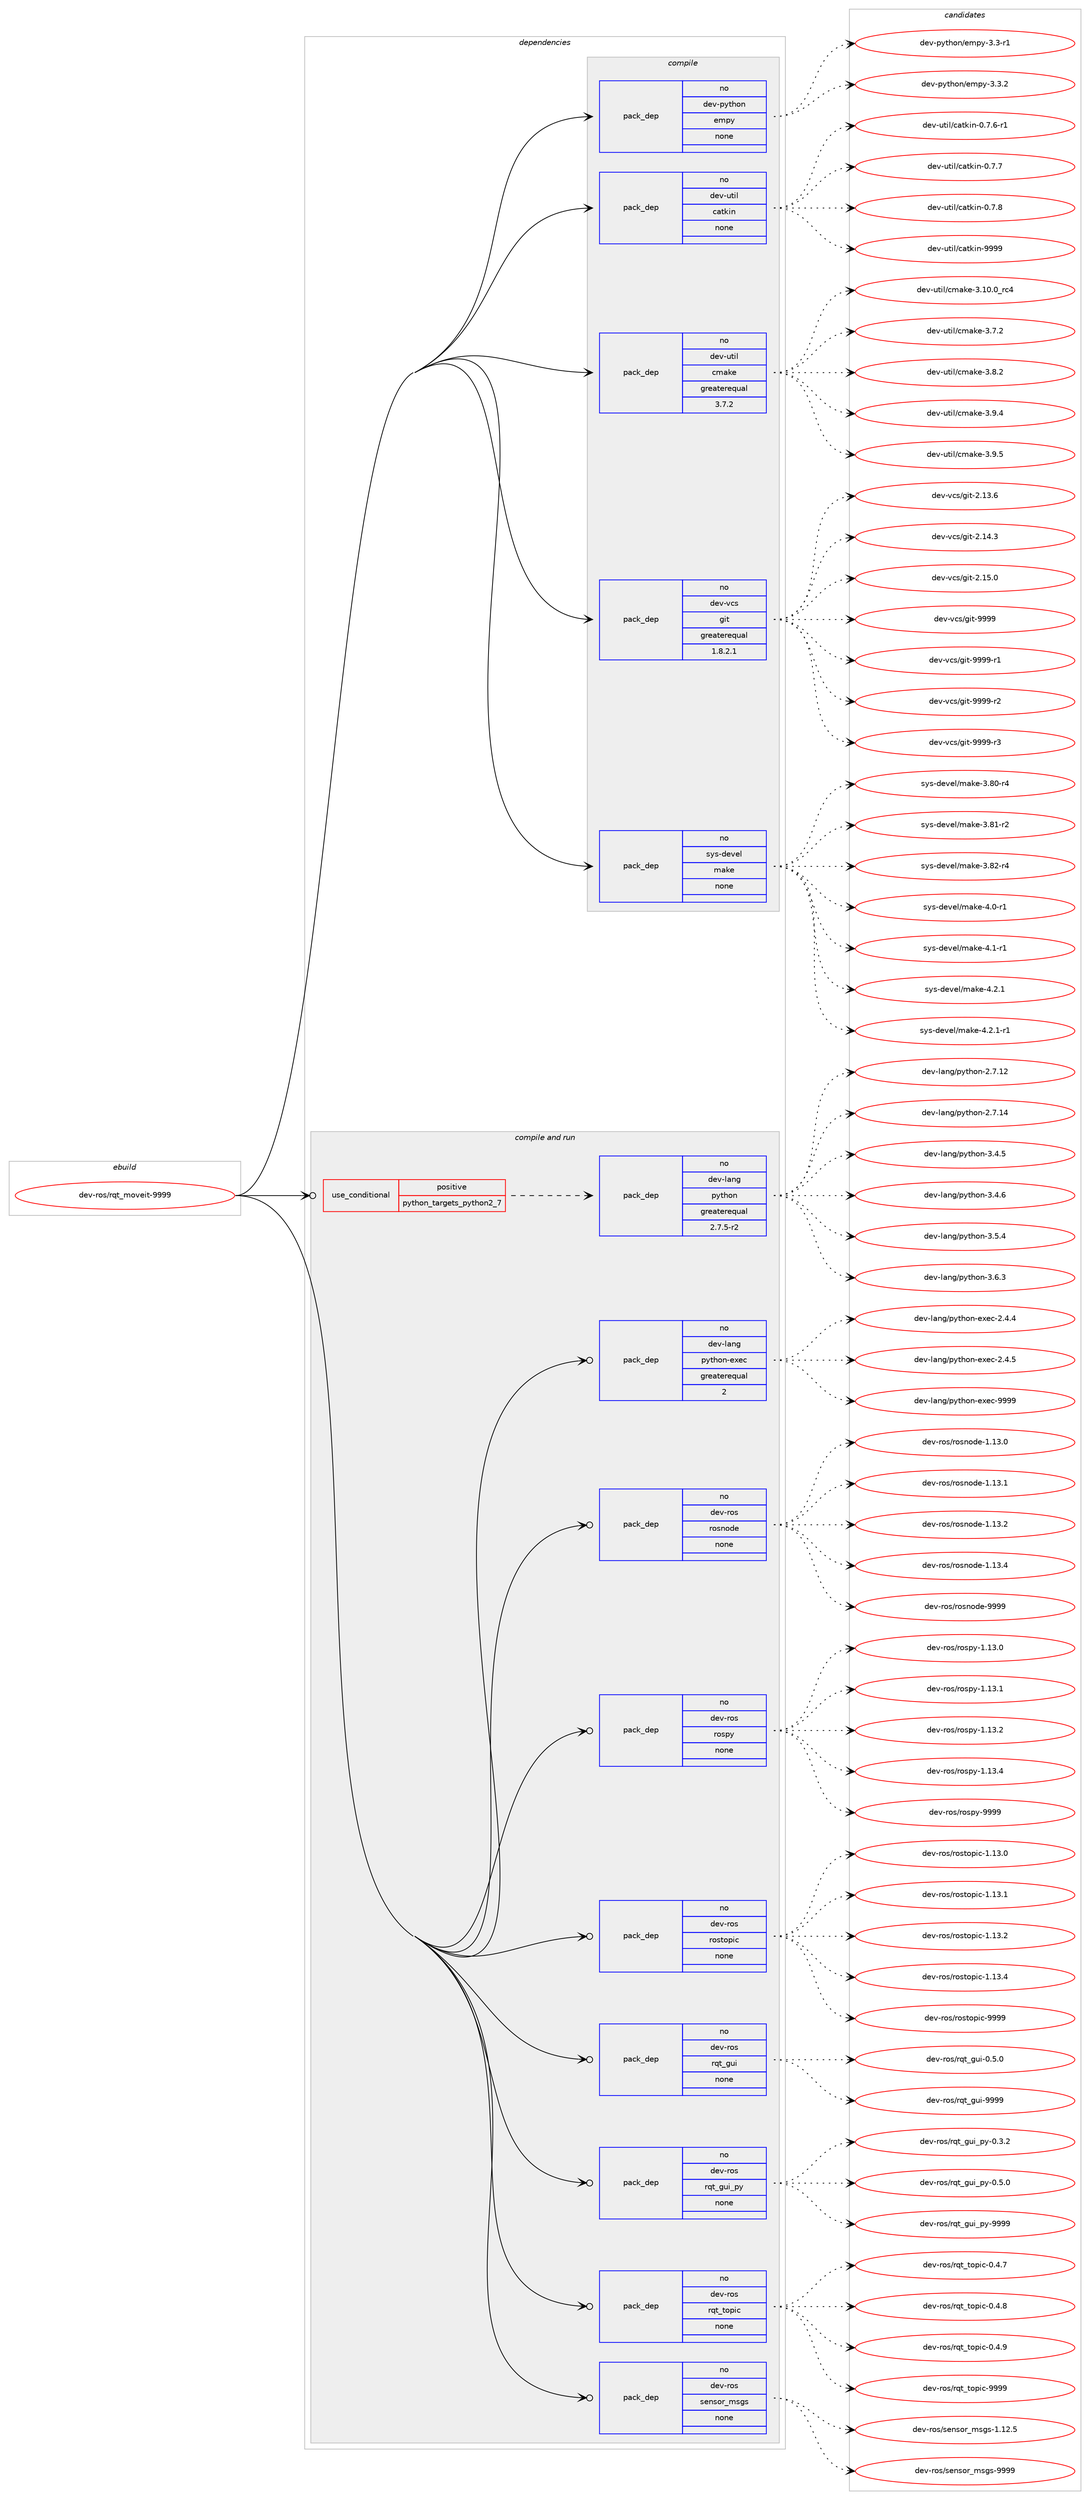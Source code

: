 digraph prolog {

# *************
# Graph options
# *************

newrank=true;
concentrate=true;
compound=true;
graph [rankdir=LR,fontname=Helvetica,fontsize=10,ranksep=1.5];#, ranksep=2.5, nodesep=0.2];
edge  [arrowhead=vee];
node  [fontname=Helvetica,fontsize=10];

# **********
# The ebuild
# **********

subgraph cluster_leftcol {
color=gray;
rank=same;
label=<<i>ebuild</i>>;
id [label="dev-ros/rqt_moveit-9999", color=red, width=4, href="../dev-ros/rqt_moveit-9999.svg"];
}

# ****************
# The dependencies
# ****************

subgraph cluster_midcol {
color=gray;
label=<<i>dependencies</i>>;
subgraph cluster_compile {
fillcolor="#eeeeee";
style=filled;
label=<<i>compile</i>>;
subgraph pack161859 {
dependency212916 [label=<<TABLE BORDER="0" CELLBORDER="1" CELLSPACING="0" CELLPADDING="4" WIDTH="220"><TR><TD ROWSPAN="6" CELLPADDING="30">pack_dep</TD></TR><TR><TD WIDTH="110">no</TD></TR><TR><TD>dev-python</TD></TR><TR><TD>empy</TD></TR><TR><TD>none</TD></TR><TR><TD></TD></TR></TABLE>>, shape=none, color=blue];
}
id:e -> dependency212916:w [weight=20,style="solid",arrowhead="vee"];
subgraph pack161860 {
dependency212917 [label=<<TABLE BORDER="0" CELLBORDER="1" CELLSPACING="0" CELLPADDING="4" WIDTH="220"><TR><TD ROWSPAN="6" CELLPADDING="30">pack_dep</TD></TR><TR><TD WIDTH="110">no</TD></TR><TR><TD>dev-util</TD></TR><TR><TD>catkin</TD></TR><TR><TD>none</TD></TR><TR><TD></TD></TR></TABLE>>, shape=none, color=blue];
}
id:e -> dependency212917:w [weight=20,style="solid",arrowhead="vee"];
subgraph pack161861 {
dependency212918 [label=<<TABLE BORDER="0" CELLBORDER="1" CELLSPACING="0" CELLPADDING="4" WIDTH="220"><TR><TD ROWSPAN="6" CELLPADDING="30">pack_dep</TD></TR><TR><TD WIDTH="110">no</TD></TR><TR><TD>dev-util</TD></TR><TR><TD>cmake</TD></TR><TR><TD>greaterequal</TD></TR><TR><TD>3.7.2</TD></TR></TABLE>>, shape=none, color=blue];
}
id:e -> dependency212918:w [weight=20,style="solid",arrowhead="vee"];
subgraph pack161862 {
dependency212919 [label=<<TABLE BORDER="0" CELLBORDER="1" CELLSPACING="0" CELLPADDING="4" WIDTH="220"><TR><TD ROWSPAN="6" CELLPADDING="30">pack_dep</TD></TR><TR><TD WIDTH="110">no</TD></TR><TR><TD>dev-vcs</TD></TR><TR><TD>git</TD></TR><TR><TD>greaterequal</TD></TR><TR><TD>1.8.2.1</TD></TR></TABLE>>, shape=none, color=blue];
}
id:e -> dependency212919:w [weight=20,style="solid",arrowhead="vee"];
subgraph pack161863 {
dependency212920 [label=<<TABLE BORDER="0" CELLBORDER="1" CELLSPACING="0" CELLPADDING="4" WIDTH="220"><TR><TD ROWSPAN="6" CELLPADDING="30">pack_dep</TD></TR><TR><TD WIDTH="110">no</TD></TR><TR><TD>sys-devel</TD></TR><TR><TD>make</TD></TR><TR><TD>none</TD></TR><TR><TD></TD></TR></TABLE>>, shape=none, color=blue];
}
id:e -> dependency212920:w [weight=20,style="solid",arrowhead="vee"];
}
subgraph cluster_compileandrun {
fillcolor="#eeeeee";
style=filled;
label=<<i>compile and run</i>>;
subgraph cond47070 {
dependency212921 [label=<<TABLE BORDER="0" CELLBORDER="1" CELLSPACING="0" CELLPADDING="4"><TR><TD ROWSPAN="3" CELLPADDING="10">use_conditional</TD></TR><TR><TD>positive</TD></TR><TR><TD>python_targets_python2_7</TD></TR></TABLE>>, shape=none, color=red];
subgraph pack161864 {
dependency212922 [label=<<TABLE BORDER="0" CELLBORDER="1" CELLSPACING="0" CELLPADDING="4" WIDTH="220"><TR><TD ROWSPAN="6" CELLPADDING="30">pack_dep</TD></TR><TR><TD WIDTH="110">no</TD></TR><TR><TD>dev-lang</TD></TR><TR><TD>python</TD></TR><TR><TD>greaterequal</TD></TR><TR><TD>2.7.5-r2</TD></TR></TABLE>>, shape=none, color=blue];
}
dependency212921:e -> dependency212922:w [weight=20,style="dashed",arrowhead="vee"];
}
id:e -> dependency212921:w [weight=20,style="solid",arrowhead="odotvee"];
subgraph pack161865 {
dependency212923 [label=<<TABLE BORDER="0" CELLBORDER="1" CELLSPACING="0" CELLPADDING="4" WIDTH="220"><TR><TD ROWSPAN="6" CELLPADDING="30">pack_dep</TD></TR><TR><TD WIDTH="110">no</TD></TR><TR><TD>dev-lang</TD></TR><TR><TD>python-exec</TD></TR><TR><TD>greaterequal</TD></TR><TR><TD>2</TD></TR></TABLE>>, shape=none, color=blue];
}
id:e -> dependency212923:w [weight=20,style="solid",arrowhead="odotvee"];
subgraph pack161866 {
dependency212924 [label=<<TABLE BORDER="0" CELLBORDER="1" CELLSPACING="0" CELLPADDING="4" WIDTH="220"><TR><TD ROWSPAN="6" CELLPADDING="30">pack_dep</TD></TR><TR><TD WIDTH="110">no</TD></TR><TR><TD>dev-ros</TD></TR><TR><TD>rosnode</TD></TR><TR><TD>none</TD></TR><TR><TD></TD></TR></TABLE>>, shape=none, color=blue];
}
id:e -> dependency212924:w [weight=20,style="solid",arrowhead="odotvee"];
subgraph pack161867 {
dependency212925 [label=<<TABLE BORDER="0" CELLBORDER="1" CELLSPACING="0" CELLPADDING="4" WIDTH="220"><TR><TD ROWSPAN="6" CELLPADDING="30">pack_dep</TD></TR><TR><TD WIDTH="110">no</TD></TR><TR><TD>dev-ros</TD></TR><TR><TD>rospy</TD></TR><TR><TD>none</TD></TR><TR><TD></TD></TR></TABLE>>, shape=none, color=blue];
}
id:e -> dependency212925:w [weight=20,style="solid",arrowhead="odotvee"];
subgraph pack161868 {
dependency212926 [label=<<TABLE BORDER="0" CELLBORDER="1" CELLSPACING="0" CELLPADDING="4" WIDTH="220"><TR><TD ROWSPAN="6" CELLPADDING="30">pack_dep</TD></TR><TR><TD WIDTH="110">no</TD></TR><TR><TD>dev-ros</TD></TR><TR><TD>rostopic</TD></TR><TR><TD>none</TD></TR><TR><TD></TD></TR></TABLE>>, shape=none, color=blue];
}
id:e -> dependency212926:w [weight=20,style="solid",arrowhead="odotvee"];
subgraph pack161869 {
dependency212927 [label=<<TABLE BORDER="0" CELLBORDER="1" CELLSPACING="0" CELLPADDING="4" WIDTH="220"><TR><TD ROWSPAN="6" CELLPADDING="30">pack_dep</TD></TR><TR><TD WIDTH="110">no</TD></TR><TR><TD>dev-ros</TD></TR><TR><TD>rqt_gui</TD></TR><TR><TD>none</TD></TR><TR><TD></TD></TR></TABLE>>, shape=none, color=blue];
}
id:e -> dependency212927:w [weight=20,style="solid",arrowhead="odotvee"];
subgraph pack161870 {
dependency212928 [label=<<TABLE BORDER="0" CELLBORDER="1" CELLSPACING="0" CELLPADDING="4" WIDTH="220"><TR><TD ROWSPAN="6" CELLPADDING="30">pack_dep</TD></TR><TR><TD WIDTH="110">no</TD></TR><TR><TD>dev-ros</TD></TR><TR><TD>rqt_gui_py</TD></TR><TR><TD>none</TD></TR><TR><TD></TD></TR></TABLE>>, shape=none, color=blue];
}
id:e -> dependency212928:w [weight=20,style="solid",arrowhead="odotvee"];
subgraph pack161871 {
dependency212929 [label=<<TABLE BORDER="0" CELLBORDER="1" CELLSPACING="0" CELLPADDING="4" WIDTH="220"><TR><TD ROWSPAN="6" CELLPADDING="30">pack_dep</TD></TR><TR><TD WIDTH="110">no</TD></TR><TR><TD>dev-ros</TD></TR><TR><TD>rqt_topic</TD></TR><TR><TD>none</TD></TR><TR><TD></TD></TR></TABLE>>, shape=none, color=blue];
}
id:e -> dependency212929:w [weight=20,style="solid",arrowhead="odotvee"];
subgraph pack161872 {
dependency212930 [label=<<TABLE BORDER="0" CELLBORDER="1" CELLSPACING="0" CELLPADDING="4" WIDTH="220"><TR><TD ROWSPAN="6" CELLPADDING="30">pack_dep</TD></TR><TR><TD WIDTH="110">no</TD></TR><TR><TD>dev-ros</TD></TR><TR><TD>sensor_msgs</TD></TR><TR><TD>none</TD></TR><TR><TD></TD></TR></TABLE>>, shape=none, color=blue];
}
id:e -> dependency212930:w [weight=20,style="solid",arrowhead="odotvee"];
}
subgraph cluster_run {
fillcolor="#eeeeee";
style=filled;
label=<<i>run</i>>;
}
}

# **************
# The candidates
# **************

subgraph cluster_choices {
rank=same;
color=gray;
label=<<i>candidates</i>>;

subgraph choice161859 {
color=black;
nodesep=1;
choice1001011184511212111610411111047101109112121455146514511449 [label="dev-python/empy-3.3-r1", color=red, width=4,href="../dev-python/empy-3.3-r1.svg"];
choice1001011184511212111610411111047101109112121455146514650 [label="dev-python/empy-3.3.2", color=red, width=4,href="../dev-python/empy-3.3.2.svg"];
dependency212916:e -> choice1001011184511212111610411111047101109112121455146514511449:w [style=dotted,weight="100"];
dependency212916:e -> choice1001011184511212111610411111047101109112121455146514650:w [style=dotted,weight="100"];
}
subgraph choice161860 {
color=black;
nodesep=1;
choice100101118451171161051084799971161071051104548465546544511449 [label="dev-util/catkin-0.7.6-r1", color=red, width=4,href="../dev-util/catkin-0.7.6-r1.svg"];
choice10010111845117116105108479997116107105110454846554655 [label="dev-util/catkin-0.7.7", color=red, width=4,href="../dev-util/catkin-0.7.7.svg"];
choice10010111845117116105108479997116107105110454846554656 [label="dev-util/catkin-0.7.8", color=red, width=4,href="../dev-util/catkin-0.7.8.svg"];
choice100101118451171161051084799971161071051104557575757 [label="dev-util/catkin-9999", color=red, width=4,href="../dev-util/catkin-9999.svg"];
dependency212917:e -> choice100101118451171161051084799971161071051104548465546544511449:w [style=dotted,weight="100"];
dependency212917:e -> choice10010111845117116105108479997116107105110454846554655:w [style=dotted,weight="100"];
dependency212917:e -> choice10010111845117116105108479997116107105110454846554656:w [style=dotted,weight="100"];
dependency212917:e -> choice100101118451171161051084799971161071051104557575757:w [style=dotted,weight="100"];
}
subgraph choice161861 {
color=black;
nodesep=1;
choice1001011184511711610510847991099710710145514649484648951149952 [label="dev-util/cmake-3.10.0_rc4", color=red, width=4,href="../dev-util/cmake-3.10.0_rc4.svg"];
choice10010111845117116105108479910997107101455146554650 [label="dev-util/cmake-3.7.2", color=red, width=4,href="../dev-util/cmake-3.7.2.svg"];
choice10010111845117116105108479910997107101455146564650 [label="dev-util/cmake-3.8.2", color=red, width=4,href="../dev-util/cmake-3.8.2.svg"];
choice10010111845117116105108479910997107101455146574652 [label="dev-util/cmake-3.9.4", color=red, width=4,href="../dev-util/cmake-3.9.4.svg"];
choice10010111845117116105108479910997107101455146574653 [label="dev-util/cmake-3.9.5", color=red, width=4,href="../dev-util/cmake-3.9.5.svg"];
dependency212918:e -> choice1001011184511711610510847991099710710145514649484648951149952:w [style=dotted,weight="100"];
dependency212918:e -> choice10010111845117116105108479910997107101455146554650:w [style=dotted,weight="100"];
dependency212918:e -> choice10010111845117116105108479910997107101455146564650:w [style=dotted,weight="100"];
dependency212918:e -> choice10010111845117116105108479910997107101455146574652:w [style=dotted,weight="100"];
dependency212918:e -> choice10010111845117116105108479910997107101455146574653:w [style=dotted,weight="100"];
}
subgraph choice161862 {
color=black;
nodesep=1;
choice10010111845118991154710310511645504649514654 [label="dev-vcs/git-2.13.6", color=red, width=4,href="../dev-vcs/git-2.13.6.svg"];
choice10010111845118991154710310511645504649524651 [label="dev-vcs/git-2.14.3", color=red, width=4,href="../dev-vcs/git-2.14.3.svg"];
choice10010111845118991154710310511645504649534648 [label="dev-vcs/git-2.15.0", color=red, width=4,href="../dev-vcs/git-2.15.0.svg"];
choice1001011184511899115471031051164557575757 [label="dev-vcs/git-9999", color=red, width=4,href="../dev-vcs/git-9999.svg"];
choice10010111845118991154710310511645575757574511449 [label="dev-vcs/git-9999-r1", color=red, width=4,href="../dev-vcs/git-9999-r1.svg"];
choice10010111845118991154710310511645575757574511450 [label="dev-vcs/git-9999-r2", color=red, width=4,href="../dev-vcs/git-9999-r2.svg"];
choice10010111845118991154710310511645575757574511451 [label="dev-vcs/git-9999-r3", color=red, width=4,href="../dev-vcs/git-9999-r3.svg"];
dependency212919:e -> choice10010111845118991154710310511645504649514654:w [style=dotted,weight="100"];
dependency212919:e -> choice10010111845118991154710310511645504649524651:w [style=dotted,weight="100"];
dependency212919:e -> choice10010111845118991154710310511645504649534648:w [style=dotted,weight="100"];
dependency212919:e -> choice1001011184511899115471031051164557575757:w [style=dotted,weight="100"];
dependency212919:e -> choice10010111845118991154710310511645575757574511449:w [style=dotted,weight="100"];
dependency212919:e -> choice10010111845118991154710310511645575757574511450:w [style=dotted,weight="100"];
dependency212919:e -> choice10010111845118991154710310511645575757574511451:w [style=dotted,weight="100"];
}
subgraph choice161863 {
color=black;
nodesep=1;
choice11512111545100101118101108471099710710145514656484511452 [label="sys-devel/make-3.80-r4", color=red, width=4,href="../sys-devel/make-3.80-r4.svg"];
choice11512111545100101118101108471099710710145514656494511450 [label="sys-devel/make-3.81-r2", color=red, width=4,href="../sys-devel/make-3.81-r2.svg"];
choice11512111545100101118101108471099710710145514656504511452 [label="sys-devel/make-3.82-r4", color=red, width=4,href="../sys-devel/make-3.82-r4.svg"];
choice115121115451001011181011084710997107101455246484511449 [label="sys-devel/make-4.0-r1", color=red, width=4,href="../sys-devel/make-4.0-r1.svg"];
choice115121115451001011181011084710997107101455246494511449 [label="sys-devel/make-4.1-r1", color=red, width=4,href="../sys-devel/make-4.1-r1.svg"];
choice115121115451001011181011084710997107101455246504649 [label="sys-devel/make-4.2.1", color=red, width=4,href="../sys-devel/make-4.2.1.svg"];
choice1151211154510010111810110847109971071014552465046494511449 [label="sys-devel/make-4.2.1-r1", color=red, width=4,href="../sys-devel/make-4.2.1-r1.svg"];
dependency212920:e -> choice11512111545100101118101108471099710710145514656484511452:w [style=dotted,weight="100"];
dependency212920:e -> choice11512111545100101118101108471099710710145514656494511450:w [style=dotted,weight="100"];
dependency212920:e -> choice11512111545100101118101108471099710710145514656504511452:w [style=dotted,weight="100"];
dependency212920:e -> choice115121115451001011181011084710997107101455246484511449:w [style=dotted,weight="100"];
dependency212920:e -> choice115121115451001011181011084710997107101455246494511449:w [style=dotted,weight="100"];
dependency212920:e -> choice115121115451001011181011084710997107101455246504649:w [style=dotted,weight="100"];
dependency212920:e -> choice1151211154510010111810110847109971071014552465046494511449:w [style=dotted,weight="100"];
}
subgraph choice161864 {
color=black;
nodesep=1;
choice10010111845108971101034711212111610411111045504655464950 [label="dev-lang/python-2.7.12", color=red, width=4,href="../dev-lang/python-2.7.12.svg"];
choice10010111845108971101034711212111610411111045504655464952 [label="dev-lang/python-2.7.14", color=red, width=4,href="../dev-lang/python-2.7.14.svg"];
choice100101118451089711010347112121116104111110455146524653 [label="dev-lang/python-3.4.5", color=red, width=4,href="../dev-lang/python-3.4.5.svg"];
choice100101118451089711010347112121116104111110455146524654 [label="dev-lang/python-3.4.6", color=red, width=4,href="../dev-lang/python-3.4.6.svg"];
choice100101118451089711010347112121116104111110455146534652 [label="dev-lang/python-3.5.4", color=red, width=4,href="../dev-lang/python-3.5.4.svg"];
choice100101118451089711010347112121116104111110455146544651 [label="dev-lang/python-3.6.3", color=red, width=4,href="../dev-lang/python-3.6.3.svg"];
dependency212922:e -> choice10010111845108971101034711212111610411111045504655464950:w [style=dotted,weight="100"];
dependency212922:e -> choice10010111845108971101034711212111610411111045504655464952:w [style=dotted,weight="100"];
dependency212922:e -> choice100101118451089711010347112121116104111110455146524653:w [style=dotted,weight="100"];
dependency212922:e -> choice100101118451089711010347112121116104111110455146524654:w [style=dotted,weight="100"];
dependency212922:e -> choice100101118451089711010347112121116104111110455146534652:w [style=dotted,weight="100"];
dependency212922:e -> choice100101118451089711010347112121116104111110455146544651:w [style=dotted,weight="100"];
}
subgraph choice161865 {
color=black;
nodesep=1;
choice1001011184510897110103471121211161041111104510112010199455046524652 [label="dev-lang/python-exec-2.4.4", color=red, width=4,href="../dev-lang/python-exec-2.4.4.svg"];
choice1001011184510897110103471121211161041111104510112010199455046524653 [label="dev-lang/python-exec-2.4.5", color=red, width=4,href="../dev-lang/python-exec-2.4.5.svg"];
choice10010111845108971101034711212111610411111045101120101994557575757 [label="dev-lang/python-exec-9999", color=red, width=4,href="../dev-lang/python-exec-9999.svg"];
dependency212923:e -> choice1001011184510897110103471121211161041111104510112010199455046524652:w [style=dotted,weight="100"];
dependency212923:e -> choice1001011184510897110103471121211161041111104510112010199455046524653:w [style=dotted,weight="100"];
dependency212923:e -> choice10010111845108971101034711212111610411111045101120101994557575757:w [style=dotted,weight="100"];
}
subgraph choice161866 {
color=black;
nodesep=1;
choice100101118451141111154711411111511011110010145494649514648 [label="dev-ros/rosnode-1.13.0", color=red, width=4,href="../dev-ros/rosnode-1.13.0.svg"];
choice100101118451141111154711411111511011110010145494649514649 [label="dev-ros/rosnode-1.13.1", color=red, width=4,href="../dev-ros/rosnode-1.13.1.svg"];
choice100101118451141111154711411111511011110010145494649514650 [label="dev-ros/rosnode-1.13.2", color=red, width=4,href="../dev-ros/rosnode-1.13.2.svg"];
choice100101118451141111154711411111511011110010145494649514652 [label="dev-ros/rosnode-1.13.4", color=red, width=4,href="../dev-ros/rosnode-1.13.4.svg"];
choice10010111845114111115471141111151101111001014557575757 [label="dev-ros/rosnode-9999", color=red, width=4,href="../dev-ros/rosnode-9999.svg"];
dependency212924:e -> choice100101118451141111154711411111511011110010145494649514648:w [style=dotted,weight="100"];
dependency212924:e -> choice100101118451141111154711411111511011110010145494649514649:w [style=dotted,weight="100"];
dependency212924:e -> choice100101118451141111154711411111511011110010145494649514650:w [style=dotted,weight="100"];
dependency212924:e -> choice100101118451141111154711411111511011110010145494649514652:w [style=dotted,weight="100"];
dependency212924:e -> choice10010111845114111115471141111151101111001014557575757:w [style=dotted,weight="100"];
}
subgraph choice161867 {
color=black;
nodesep=1;
choice100101118451141111154711411111511212145494649514648 [label="dev-ros/rospy-1.13.0", color=red, width=4,href="../dev-ros/rospy-1.13.0.svg"];
choice100101118451141111154711411111511212145494649514649 [label="dev-ros/rospy-1.13.1", color=red, width=4,href="../dev-ros/rospy-1.13.1.svg"];
choice100101118451141111154711411111511212145494649514650 [label="dev-ros/rospy-1.13.2", color=red, width=4,href="../dev-ros/rospy-1.13.2.svg"];
choice100101118451141111154711411111511212145494649514652 [label="dev-ros/rospy-1.13.4", color=red, width=4,href="../dev-ros/rospy-1.13.4.svg"];
choice10010111845114111115471141111151121214557575757 [label="dev-ros/rospy-9999", color=red, width=4,href="../dev-ros/rospy-9999.svg"];
dependency212925:e -> choice100101118451141111154711411111511212145494649514648:w [style=dotted,weight="100"];
dependency212925:e -> choice100101118451141111154711411111511212145494649514649:w [style=dotted,weight="100"];
dependency212925:e -> choice100101118451141111154711411111511212145494649514650:w [style=dotted,weight="100"];
dependency212925:e -> choice100101118451141111154711411111511212145494649514652:w [style=dotted,weight="100"];
dependency212925:e -> choice10010111845114111115471141111151121214557575757:w [style=dotted,weight="100"];
}
subgraph choice161868 {
color=black;
nodesep=1;
choice10010111845114111115471141111151161111121059945494649514648 [label="dev-ros/rostopic-1.13.0", color=red, width=4,href="../dev-ros/rostopic-1.13.0.svg"];
choice10010111845114111115471141111151161111121059945494649514649 [label="dev-ros/rostopic-1.13.1", color=red, width=4,href="../dev-ros/rostopic-1.13.1.svg"];
choice10010111845114111115471141111151161111121059945494649514650 [label="dev-ros/rostopic-1.13.2", color=red, width=4,href="../dev-ros/rostopic-1.13.2.svg"];
choice10010111845114111115471141111151161111121059945494649514652 [label="dev-ros/rostopic-1.13.4", color=red, width=4,href="../dev-ros/rostopic-1.13.4.svg"];
choice1001011184511411111547114111115116111112105994557575757 [label="dev-ros/rostopic-9999", color=red, width=4,href="../dev-ros/rostopic-9999.svg"];
dependency212926:e -> choice10010111845114111115471141111151161111121059945494649514648:w [style=dotted,weight="100"];
dependency212926:e -> choice10010111845114111115471141111151161111121059945494649514649:w [style=dotted,weight="100"];
dependency212926:e -> choice10010111845114111115471141111151161111121059945494649514650:w [style=dotted,weight="100"];
dependency212926:e -> choice10010111845114111115471141111151161111121059945494649514652:w [style=dotted,weight="100"];
dependency212926:e -> choice1001011184511411111547114111115116111112105994557575757:w [style=dotted,weight="100"];
}
subgraph choice161869 {
color=black;
nodesep=1;
choice100101118451141111154711411311695103117105454846534648 [label="dev-ros/rqt_gui-0.5.0", color=red, width=4,href="../dev-ros/rqt_gui-0.5.0.svg"];
choice1001011184511411111547114113116951031171054557575757 [label="dev-ros/rqt_gui-9999", color=red, width=4,href="../dev-ros/rqt_gui-9999.svg"];
dependency212927:e -> choice100101118451141111154711411311695103117105454846534648:w [style=dotted,weight="100"];
dependency212927:e -> choice1001011184511411111547114113116951031171054557575757:w [style=dotted,weight="100"];
}
subgraph choice161870 {
color=black;
nodesep=1;
choice10010111845114111115471141131169510311710595112121454846514650 [label="dev-ros/rqt_gui_py-0.3.2", color=red, width=4,href="../dev-ros/rqt_gui_py-0.3.2.svg"];
choice10010111845114111115471141131169510311710595112121454846534648 [label="dev-ros/rqt_gui_py-0.5.0", color=red, width=4,href="../dev-ros/rqt_gui_py-0.5.0.svg"];
choice100101118451141111154711411311695103117105951121214557575757 [label="dev-ros/rqt_gui_py-9999", color=red, width=4,href="../dev-ros/rqt_gui_py-9999.svg"];
dependency212928:e -> choice10010111845114111115471141131169510311710595112121454846514650:w [style=dotted,weight="100"];
dependency212928:e -> choice10010111845114111115471141131169510311710595112121454846534648:w [style=dotted,weight="100"];
dependency212928:e -> choice100101118451141111154711411311695103117105951121214557575757:w [style=dotted,weight="100"];
}
subgraph choice161871 {
color=black;
nodesep=1;
choice10010111845114111115471141131169511611111210599454846524655 [label="dev-ros/rqt_topic-0.4.7", color=red, width=4,href="../dev-ros/rqt_topic-0.4.7.svg"];
choice10010111845114111115471141131169511611111210599454846524656 [label="dev-ros/rqt_topic-0.4.8", color=red, width=4,href="../dev-ros/rqt_topic-0.4.8.svg"];
choice10010111845114111115471141131169511611111210599454846524657 [label="dev-ros/rqt_topic-0.4.9", color=red, width=4,href="../dev-ros/rqt_topic-0.4.9.svg"];
choice100101118451141111154711411311695116111112105994557575757 [label="dev-ros/rqt_topic-9999", color=red, width=4,href="../dev-ros/rqt_topic-9999.svg"];
dependency212929:e -> choice10010111845114111115471141131169511611111210599454846524655:w [style=dotted,weight="100"];
dependency212929:e -> choice10010111845114111115471141131169511611111210599454846524656:w [style=dotted,weight="100"];
dependency212929:e -> choice10010111845114111115471141131169511611111210599454846524657:w [style=dotted,weight="100"];
dependency212929:e -> choice100101118451141111154711411311695116111112105994557575757:w [style=dotted,weight="100"];
}
subgraph choice161872 {
color=black;
nodesep=1;
choice10010111845114111115471151011101151111149510911510311545494649504653 [label="dev-ros/sensor_msgs-1.12.5", color=red, width=4,href="../dev-ros/sensor_msgs-1.12.5.svg"];
choice1001011184511411111547115101110115111114951091151031154557575757 [label="dev-ros/sensor_msgs-9999", color=red, width=4,href="../dev-ros/sensor_msgs-9999.svg"];
dependency212930:e -> choice10010111845114111115471151011101151111149510911510311545494649504653:w [style=dotted,weight="100"];
dependency212930:e -> choice1001011184511411111547115101110115111114951091151031154557575757:w [style=dotted,weight="100"];
}
}

}

